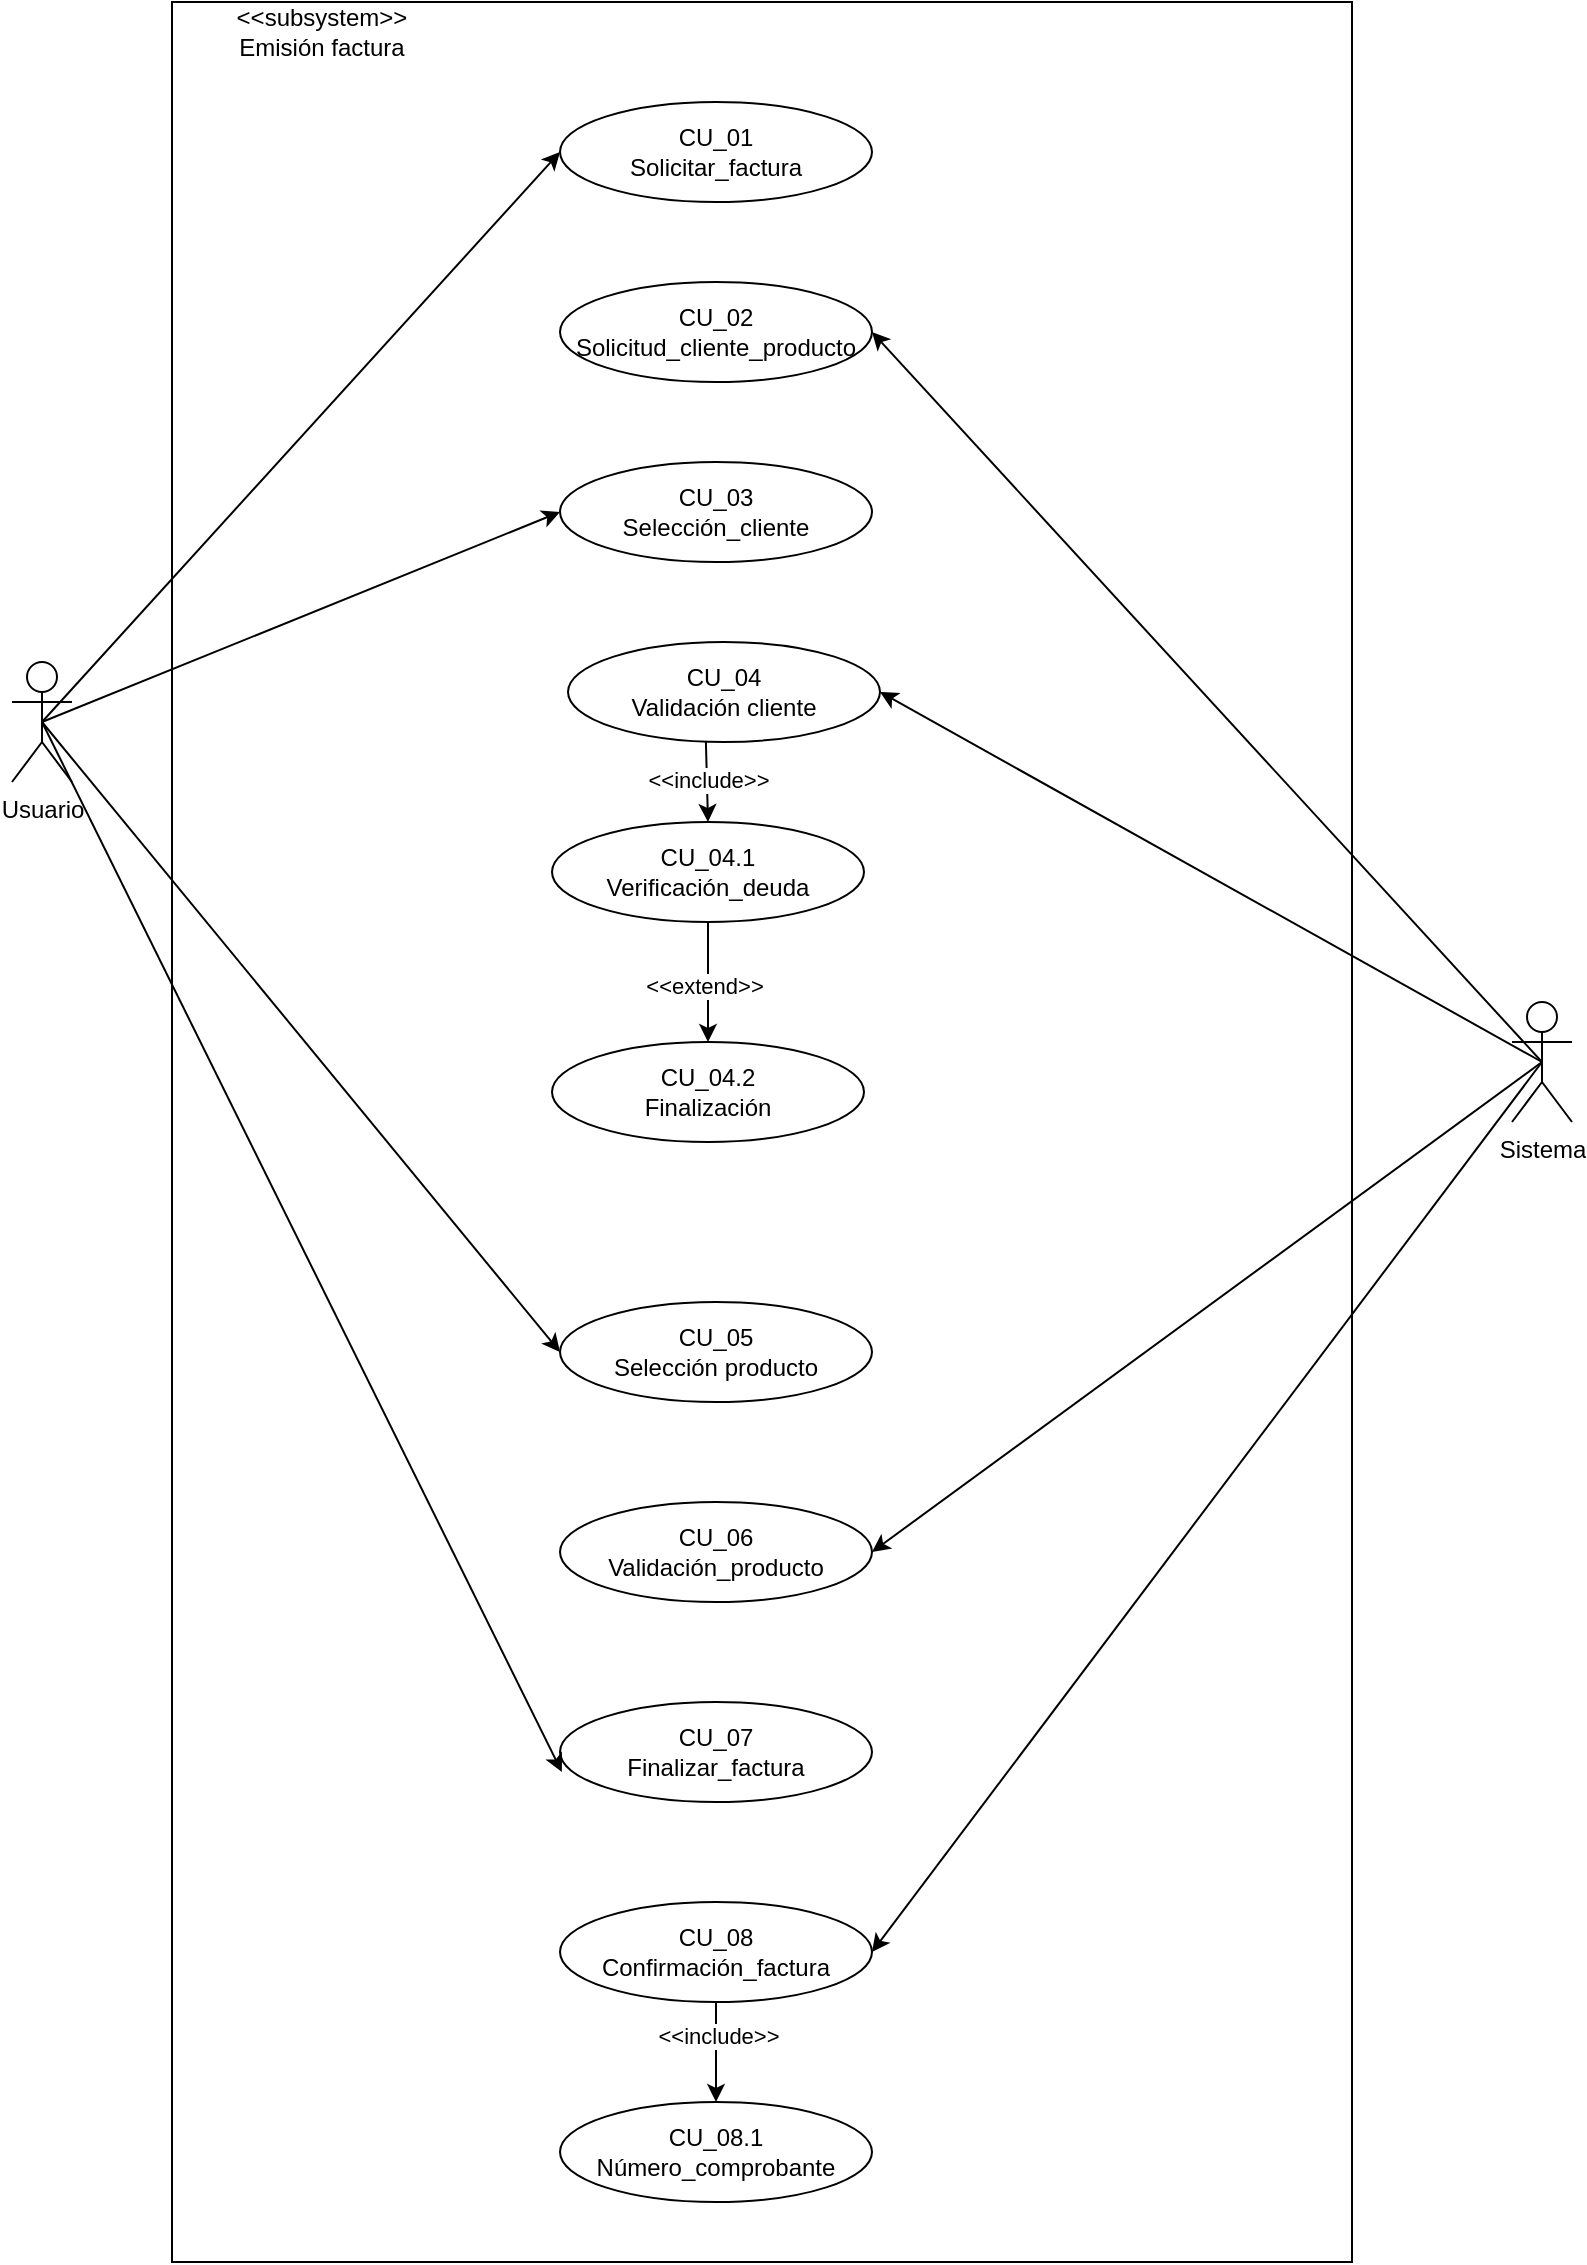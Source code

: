 <mxfile version="23.1.5" type="google">
  <diagram name="Página-1" id="aoOqQ6P_cG6xuUnF2Pce">
    <mxGraphModel grid="1" page="1" gridSize="10" guides="1" tooltips="1" connect="1" arrows="1" fold="1" pageScale="1" pageWidth="827" pageHeight="1169" math="0" shadow="0">
      <root>
        <mxCell id="0" />
        <mxCell id="1" parent="0" />
        <mxCell id="VIRYulT3ZGyrxliM-nU3-35" value="" style="rounded=0;whiteSpace=wrap;html=1;" vertex="1" parent="1">
          <mxGeometry x="100" y="110" width="590" height="1130" as="geometry" />
        </mxCell>
        <mxCell id="VIRYulT3ZGyrxliM-nU3-1" value="Usuario" style="shape=umlActor;verticalLabelPosition=bottom;verticalAlign=top;html=1;outlineConnect=0;" vertex="1" parent="1">
          <mxGeometry x="20" y="440" width="30" height="60" as="geometry" />
        </mxCell>
        <mxCell id="VIRYulT3ZGyrxliM-nU3-4" value="" style="endArrow=classic;html=1;rounded=0;exitX=0.5;exitY=0.5;exitDx=0;exitDy=0;exitPerimeter=0;entryX=0;entryY=0.5;entryDx=0;entryDy=0;" edge="1" parent="1" source="VIRYulT3ZGyrxliM-nU3-1" target="VIRYulT3ZGyrxliM-nU3-5">
          <mxGeometry width="50" height="50" relative="1" as="geometry">
            <mxPoint x="170" y="300" as="sourcePoint" />
            <mxPoint x="290" y="220" as="targetPoint" />
          </mxGeometry>
        </mxCell>
        <mxCell id="VIRYulT3ZGyrxliM-nU3-5" value="CU_01&lt;br&gt;Solicitar_factura" style="ellipse;whiteSpace=wrap;html=1;" vertex="1" parent="1">
          <mxGeometry x="294" y="160" width="156" height="50" as="geometry" />
        </mxCell>
        <mxCell id="VIRYulT3ZGyrxliM-nU3-6" value="CU_02&lt;br&gt;Solicitud_cliente_producto" style="ellipse;whiteSpace=wrap;html=1;" vertex="1" parent="1">
          <mxGeometry x="294" y="250" width="156" height="50" as="geometry" />
        </mxCell>
        <mxCell id="VIRYulT3ZGyrxliM-nU3-7" value="CU_03&lt;br&gt;Selección_cliente" style="ellipse;whiteSpace=wrap;html=1;" vertex="1" parent="1">
          <mxGeometry x="294" y="340" width="156" height="50" as="geometry" />
        </mxCell>
        <mxCell id="VIRYulT3ZGyrxliM-nU3-8" value="CU_04&lt;br&gt;Validación cliente" style="ellipse;whiteSpace=wrap;html=1;" vertex="1" parent="1">
          <mxGeometry x="298" y="430" width="156" height="50" as="geometry" />
        </mxCell>
        <mxCell id="VIRYulT3ZGyrxliM-nU3-9" value="CU_04.1&lt;br&gt;Verificación_deuda" style="ellipse;whiteSpace=wrap;html=1;" vertex="1" parent="1">
          <mxGeometry x="290" y="520" width="156" height="50" as="geometry" />
        </mxCell>
        <mxCell id="VIRYulT3ZGyrxliM-nU3-11" value="CU_04.2&lt;br&gt;Finalización" style="ellipse;whiteSpace=wrap;html=1;" vertex="1" parent="1">
          <mxGeometry x="290" y="630" width="156" height="50" as="geometry" />
        </mxCell>
        <mxCell id="VIRYulT3ZGyrxliM-nU3-12" value="CU_05&lt;br&gt;Selección producto" style="ellipse;whiteSpace=wrap;html=1;" vertex="1" parent="1">
          <mxGeometry x="294" y="760" width="156" height="50" as="geometry" />
        </mxCell>
        <mxCell id="VIRYulT3ZGyrxliM-nU3-13" value="CU_06&lt;br&gt;Validación_producto" style="ellipse;whiteSpace=wrap;html=1;" vertex="1" parent="1">
          <mxGeometry x="294" y="860" width="156" height="50" as="geometry" />
        </mxCell>
        <mxCell id="VIRYulT3ZGyrxliM-nU3-14" value="CU_07&lt;br&gt;Finalizar_factura" style="ellipse;whiteSpace=wrap;html=1;" vertex="1" parent="1">
          <mxGeometry x="294" y="960" width="156" height="50" as="geometry" />
        </mxCell>
        <mxCell id="VIRYulT3ZGyrxliM-nU3-15" value="CU_08&lt;br&gt;Confirmación_factura" style="ellipse;whiteSpace=wrap;html=1;" vertex="1" parent="1">
          <mxGeometry x="294" y="1060" width="156" height="50" as="geometry" />
        </mxCell>
        <mxCell id="VIRYulT3ZGyrxliM-nU3-16" value="CU_08.1&lt;br&gt;Número_comprobante" style="ellipse;whiteSpace=wrap;html=1;" vertex="1" parent="1">
          <mxGeometry x="294" y="1160" width="156" height="50" as="geometry" />
        </mxCell>
        <mxCell id="VIRYulT3ZGyrxliM-nU3-17" value="Sistema" style="shape=umlActor;verticalLabelPosition=bottom;verticalAlign=top;html=1;outlineConnect=0;" vertex="1" parent="1">
          <mxGeometry x="770" y="610" width="30" height="60" as="geometry" />
        </mxCell>
        <mxCell id="VIRYulT3ZGyrxliM-nU3-18" value="" style="endArrow=classic;html=1;rounded=0;exitX=0.5;exitY=1;exitDx=0;exitDy=0;" edge="1" parent="1" source="VIRYulT3ZGyrxliM-nU3-9" target="VIRYulT3ZGyrxliM-nU3-11">
          <mxGeometry width="50" height="50" relative="1" as="geometry">
            <mxPoint x="390" y="800" as="sourcePoint" />
            <mxPoint x="440" y="750" as="targetPoint" />
          </mxGeometry>
        </mxCell>
        <mxCell id="VIRYulT3ZGyrxliM-nU3-19" value="&amp;lt;&amp;lt;extend&amp;gt;&amp;gt;" style="edgeLabel;html=1;align=center;verticalAlign=middle;resizable=0;points=[];" connectable="0" vertex="1" parent="VIRYulT3ZGyrxliM-nU3-18">
          <mxGeometry x="0.05" y="-2" relative="1" as="geometry">
            <mxPoint as="offset" />
          </mxGeometry>
        </mxCell>
        <mxCell id="VIRYulT3ZGyrxliM-nU3-21" value="" style="endArrow=classic;html=1;rounded=0;exitX=0.442;exitY=1;exitDx=0;exitDy=0;entryX=0.5;entryY=0;entryDx=0;entryDy=0;exitPerimeter=0;" edge="1" parent="1" source="VIRYulT3ZGyrxliM-nU3-8" target="VIRYulT3ZGyrxliM-nU3-9">
          <mxGeometry width="50" height="50" relative="1" as="geometry">
            <mxPoint x="440" y="520" as="sourcePoint" />
            <mxPoint x="490" y="470" as="targetPoint" />
          </mxGeometry>
        </mxCell>
        <mxCell id="VIRYulT3ZGyrxliM-nU3-22" value="&amp;lt;&amp;lt;include&amp;gt;&amp;gt;" style="edgeLabel;html=1;align=center;verticalAlign=middle;resizable=0;points=[];" connectable="0" vertex="1" parent="VIRYulT3ZGyrxliM-nU3-21">
          <mxGeometry x="-0.051" relative="1" as="geometry">
            <mxPoint as="offset" />
          </mxGeometry>
        </mxCell>
        <mxCell id="VIRYulT3ZGyrxliM-nU3-23" value="" style="endArrow=classic;html=1;rounded=0;exitX=0.5;exitY=1;exitDx=0;exitDy=0;entryX=0.5;entryY=0;entryDx=0;entryDy=0;" edge="1" parent="1" source="VIRYulT3ZGyrxliM-nU3-15" target="VIRYulT3ZGyrxliM-nU3-16">
          <mxGeometry width="50" height="50" relative="1" as="geometry">
            <mxPoint x="340" y="1150" as="sourcePoint" />
            <mxPoint x="390" y="1100" as="targetPoint" />
          </mxGeometry>
        </mxCell>
        <mxCell id="VIRYulT3ZGyrxliM-nU3-24" value="&amp;lt;&amp;lt;include&amp;gt;&amp;gt;" style="edgeLabel;html=1;align=center;verticalAlign=middle;resizable=0;points=[];" connectable="0" vertex="1" parent="VIRYulT3ZGyrxliM-nU3-23">
          <mxGeometry x="-0.32" y="1" relative="1" as="geometry">
            <mxPoint as="offset" />
          </mxGeometry>
        </mxCell>
        <mxCell id="VIRYulT3ZGyrxliM-nU3-25" value="" style="endArrow=classic;html=1;rounded=0;exitX=0.5;exitY=0.5;exitDx=0;exitDy=0;exitPerimeter=0;entryX=1;entryY=0.5;entryDx=0;entryDy=0;" edge="1" parent="1" source="VIRYulT3ZGyrxliM-nU3-17" target="VIRYulT3ZGyrxliM-nU3-13">
          <mxGeometry width="50" height="50" relative="1" as="geometry">
            <mxPoint x="730" y="970" as="sourcePoint" />
            <mxPoint x="780" y="920" as="targetPoint" />
          </mxGeometry>
        </mxCell>
        <mxCell id="VIRYulT3ZGyrxliM-nU3-26" value="" style="endArrow=classic;html=1;rounded=0;exitX=0.5;exitY=0.5;exitDx=0;exitDy=0;exitPerimeter=0;entryX=1;entryY=0.5;entryDx=0;entryDy=0;" edge="1" parent="1" source="VIRYulT3ZGyrxliM-nU3-17" target="VIRYulT3ZGyrxliM-nU3-15">
          <mxGeometry width="50" height="50" relative="1" as="geometry">
            <mxPoint x="630" y="1080" as="sourcePoint" />
            <mxPoint x="680" y="1030" as="targetPoint" />
          </mxGeometry>
        </mxCell>
        <mxCell id="VIRYulT3ZGyrxliM-nU3-27" value="" style="endArrow=classic;html=1;rounded=0;exitX=0.5;exitY=0.5;exitDx=0;exitDy=0;exitPerimeter=0;entryX=0;entryY=0.5;entryDx=0;entryDy=0;" edge="1" parent="1" source="VIRYulT3ZGyrxliM-nU3-1" target="VIRYulT3ZGyrxliM-nU3-12">
          <mxGeometry width="50" height="50" relative="1" as="geometry">
            <mxPoint x="140" y="550" as="sourcePoint" />
            <mxPoint x="190" y="500" as="targetPoint" />
          </mxGeometry>
        </mxCell>
        <mxCell id="VIRYulT3ZGyrxliM-nU3-30" value="" style="endArrow=classic;html=1;rounded=0;exitX=0.5;exitY=0.5;exitDx=0;exitDy=0;exitPerimeter=0;entryX=0.006;entryY=0.7;entryDx=0;entryDy=0;entryPerimeter=0;" edge="1" parent="1" source="VIRYulT3ZGyrxliM-nU3-1" target="VIRYulT3ZGyrxliM-nU3-14">
          <mxGeometry width="50" height="50" relative="1" as="geometry">
            <mxPoint x="390" y="740" as="sourcePoint" />
            <mxPoint x="440" y="690" as="targetPoint" />
          </mxGeometry>
        </mxCell>
        <mxCell id="VIRYulT3ZGyrxliM-nU3-31" value="" style="endArrow=classic;html=1;rounded=0;entryX=1;entryY=0.5;entryDx=0;entryDy=0;exitX=0.5;exitY=0.5;exitDx=0;exitDy=0;exitPerimeter=0;" edge="1" parent="1" source="VIRYulT3ZGyrxliM-nU3-17" target="VIRYulT3ZGyrxliM-nU3-6">
          <mxGeometry width="50" height="50" relative="1" as="geometry">
            <mxPoint x="690" y="480" as="sourcePoint" />
            <mxPoint x="740" y="430" as="targetPoint" />
          </mxGeometry>
        </mxCell>
        <mxCell id="VIRYulT3ZGyrxliM-nU3-32" value="" style="endArrow=classic;html=1;rounded=0;entryX=1;entryY=0.5;entryDx=0;entryDy=0;exitX=0.5;exitY=0.5;exitDx=0;exitDy=0;exitPerimeter=0;" edge="1" parent="1" source="VIRYulT3ZGyrxliM-nU3-17" target="VIRYulT3ZGyrxliM-nU3-8">
          <mxGeometry width="50" height="50" relative="1" as="geometry">
            <mxPoint x="620" y="630" as="sourcePoint" />
            <mxPoint x="670" y="580" as="targetPoint" />
          </mxGeometry>
        </mxCell>
        <mxCell id="VIRYulT3ZGyrxliM-nU3-33" value="" style="endArrow=classic;html=1;rounded=0;entryX=0;entryY=0.5;entryDx=0;entryDy=0;exitX=0.5;exitY=0.5;exitDx=0;exitDy=0;exitPerimeter=0;" edge="1" parent="1" source="VIRYulT3ZGyrxliM-nU3-1" target="VIRYulT3ZGyrxliM-nU3-7">
          <mxGeometry width="50" height="50" relative="1" as="geometry">
            <mxPoint x="230" y="430" as="sourcePoint" />
            <mxPoint x="280" y="380" as="targetPoint" />
          </mxGeometry>
        </mxCell>
        <mxCell id="VIRYulT3ZGyrxliM-nU3-36" value="&amp;lt;&amp;lt;subsystem&amp;gt;&amp;gt;&lt;br&gt;Emisión factura" style="text;html=1;align=center;verticalAlign=middle;whiteSpace=wrap;rounded=0;" vertex="1" parent="1">
          <mxGeometry x="120" y="110" width="110" height="30" as="geometry" />
        </mxCell>
      </root>
    </mxGraphModel>
  </diagram>
</mxfile>
